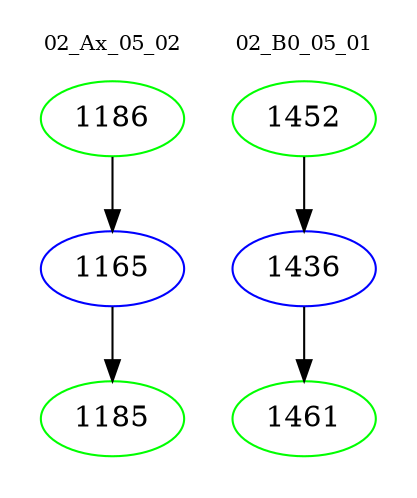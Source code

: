 digraph{
subgraph cluster_0 {
color = white
label = "02_Ax_05_02";
fontsize=10;
T0_1186 [label="1186", color="green"]
T0_1186 -> T0_1165 [color="black"]
T0_1165 [label="1165", color="blue"]
T0_1165 -> T0_1185 [color="black"]
T0_1185 [label="1185", color="green"]
}
subgraph cluster_1 {
color = white
label = "02_B0_05_01";
fontsize=10;
T1_1452 [label="1452", color="green"]
T1_1452 -> T1_1436 [color="black"]
T1_1436 [label="1436", color="blue"]
T1_1436 -> T1_1461 [color="black"]
T1_1461 [label="1461", color="green"]
}
}
